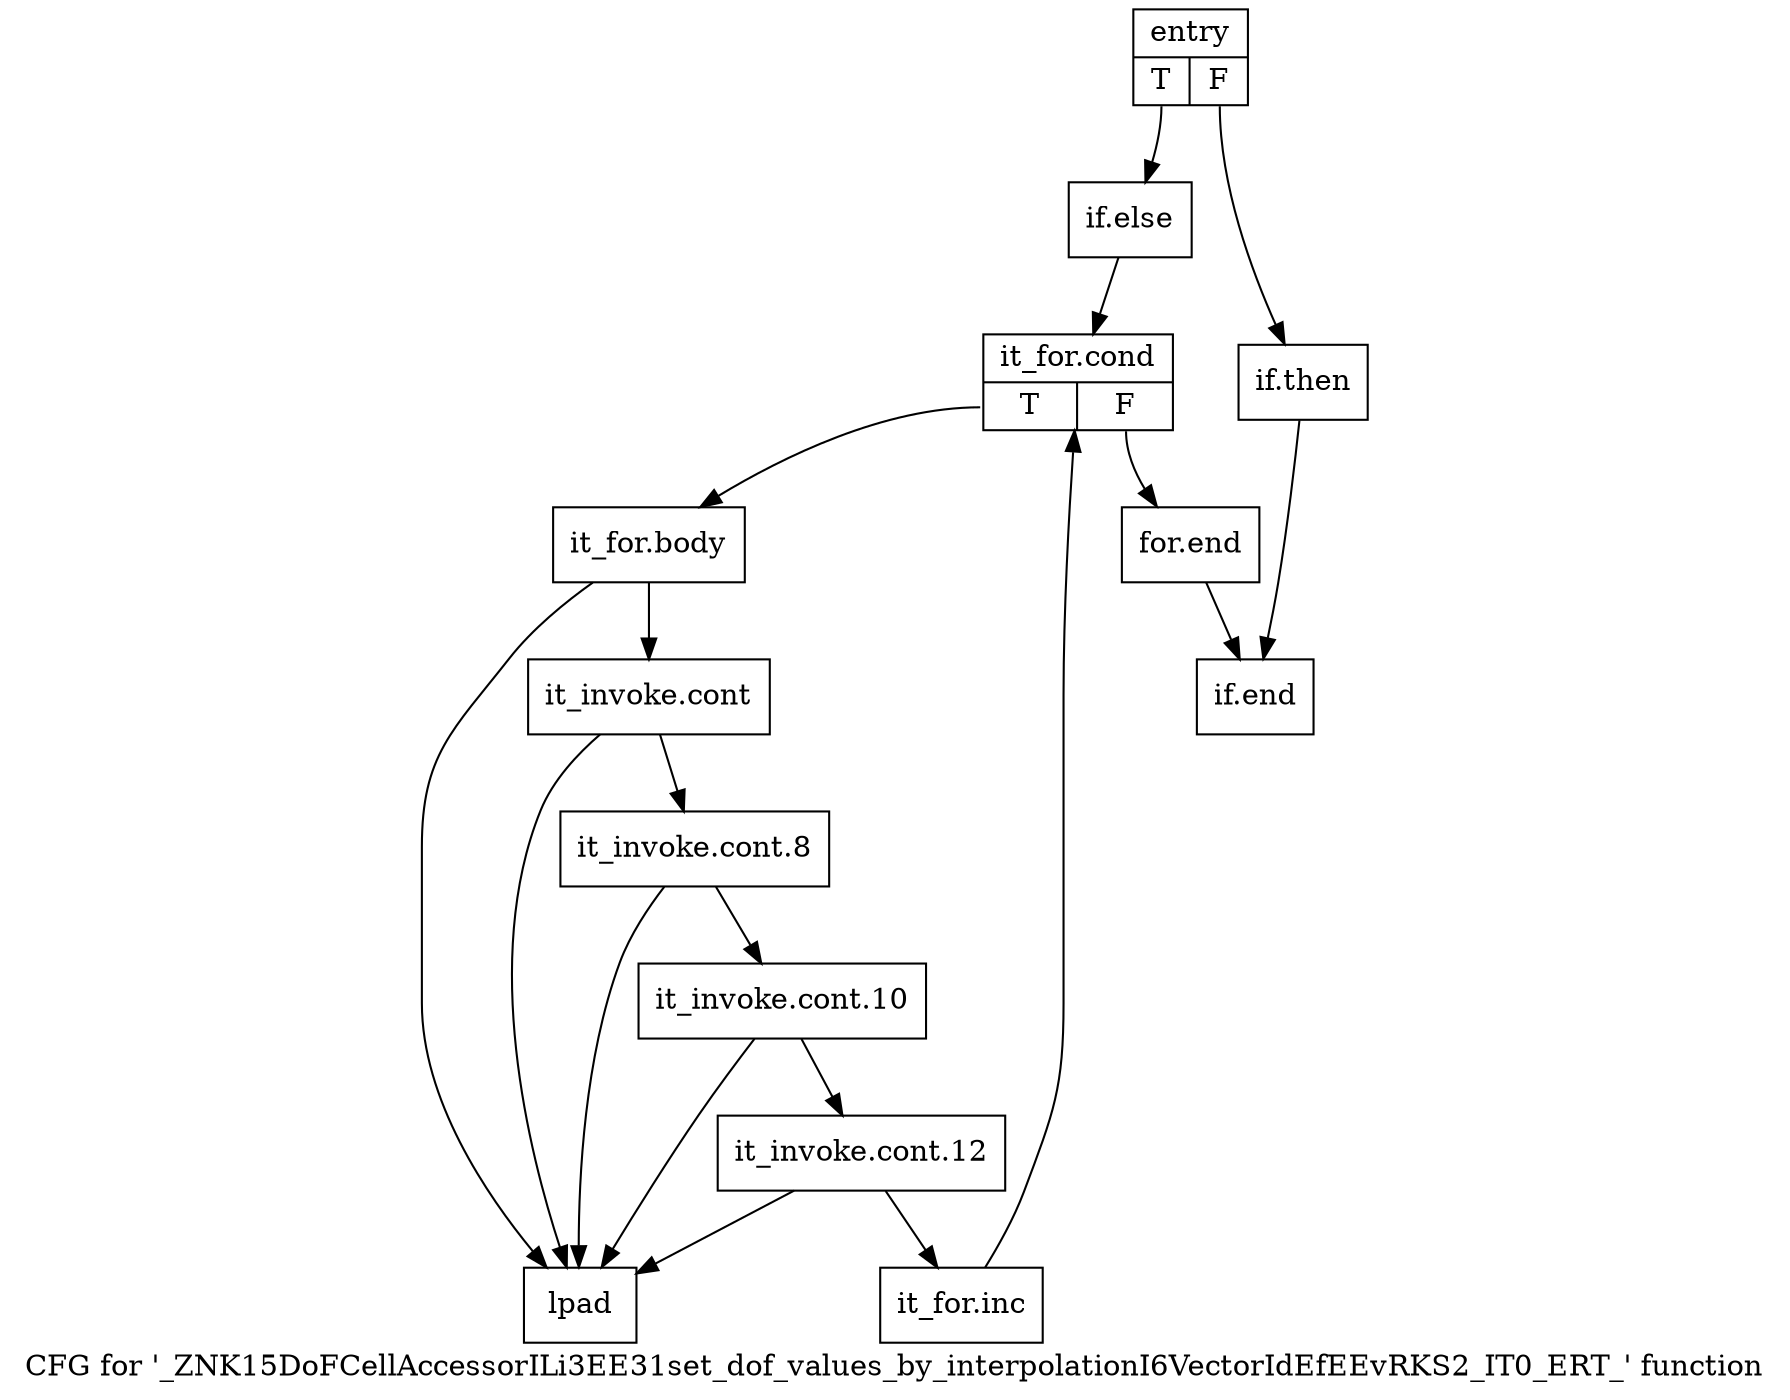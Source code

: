 digraph "CFG for '_ZNK15DoFCellAccessorILi3EE31set_dof_values_by_interpolationI6VectorIdEfEEvRKS2_IT0_ERT_' function" {
	label="CFG for '_ZNK15DoFCellAccessorILi3EE31set_dof_values_by_interpolationI6VectorIdEfEEvRKS2_IT0_ERT_' function";

	Node0x3ef9870 [shape=record,label="{entry|{<s0>T|<s1>F}}"];
	Node0x3ef9870:s0 -> Node0x3ef9910;
	Node0x3ef9870:s1 -> Node0x3ef98c0;
	Node0x3ef98c0 [shape=record,label="{if.then}"];
	Node0x3ef98c0 -> Node0x3efad30;
	Node0x3ef9910 [shape=record,label="{if.else}"];
	Node0x3ef9910 -> Node0x3ef9960;
	Node0x3ef9960 [shape=record,label="{it_for.cond|{<s0>T|<s1>F}}"];
	Node0x3ef9960:s0 -> Node0x3ef99b0;
	Node0x3ef9960:s1 -> Node0x3eface0;
	Node0x3ef99b0 [shape=record,label="{it_for.body}"];
	Node0x3ef99b0 -> Node0x3ef9a00;
	Node0x3ef99b0 -> Node0x3efac90;
	Node0x3ef9a00 [shape=record,label="{it_invoke.cont}"];
	Node0x3ef9a00 -> Node0x3ef9a50;
	Node0x3ef9a00 -> Node0x3efac90;
	Node0x3ef9a50 [shape=record,label="{it_invoke.cont.8}"];
	Node0x3ef9a50 -> Node0x3ef9aa0;
	Node0x3ef9a50 -> Node0x3efac90;
	Node0x3ef9aa0 [shape=record,label="{it_invoke.cont.10}"];
	Node0x3ef9aa0 -> Node0x3ef9af0;
	Node0x3ef9aa0 -> Node0x3efac90;
	Node0x3ef9af0 [shape=record,label="{it_invoke.cont.12}"];
	Node0x3ef9af0 -> Node0x3ef9b40;
	Node0x3ef9af0 -> Node0x3efac90;
	Node0x3ef9b40 [shape=record,label="{it_for.inc}"];
	Node0x3ef9b40 -> Node0x3ef9960;
	Node0x3efac90 [shape=record,label="{lpad}"];
	Node0x3eface0 [shape=record,label="{for.end}"];
	Node0x3eface0 -> Node0x3efad30;
	Node0x3efad30 [shape=record,label="{if.end}"];
}
